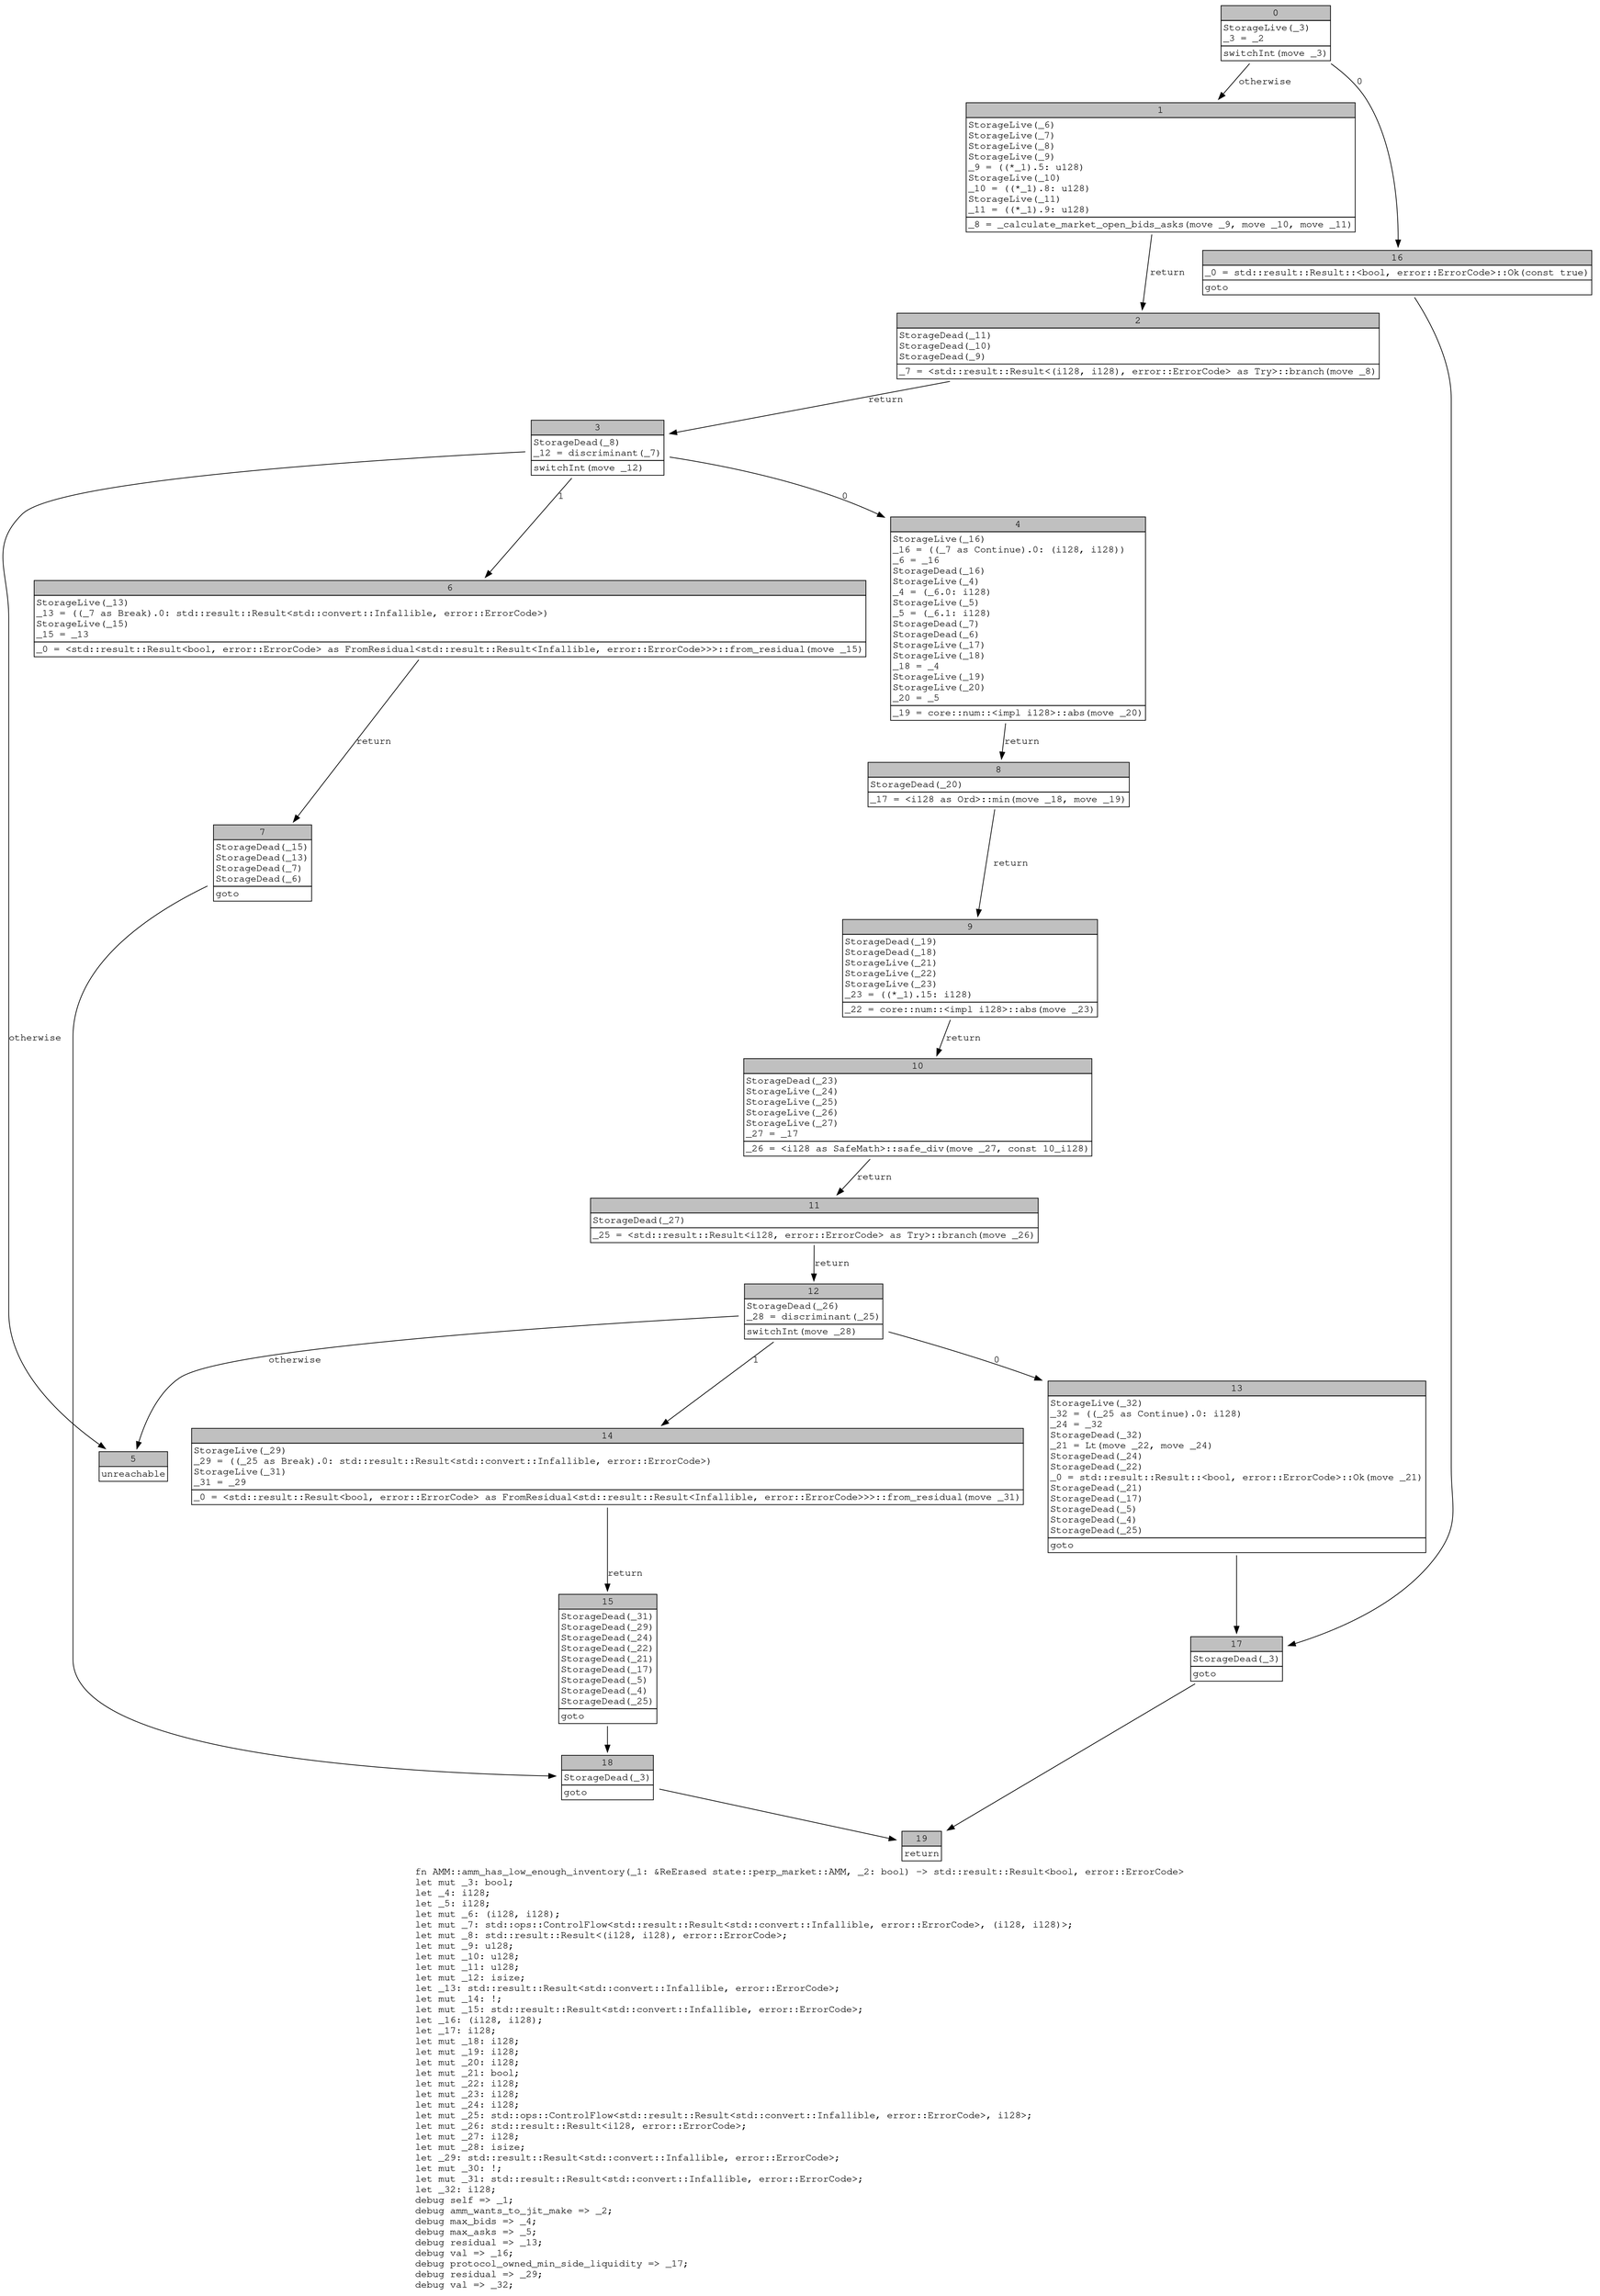 digraph Mir_0_3831 {
    graph [fontname="Courier, monospace"];
    node [fontname="Courier, monospace"];
    edge [fontname="Courier, monospace"];
    label=<fn AMM::amm_has_low_enough_inventory(_1: &amp;ReErased state::perp_market::AMM, _2: bool) -&gt; std::result::Result&lt;bool, error::ErrorCode&gt;<br align="left"/>let mut _3: bool;<br align="left"/>let _4: i128;<br align="left"/>let _5: i128;<br align="left"/>let mut _6: (i128, i128);<br align="left"/>let mut _7: std::ops::ControlFlow&lt;std::result::Result&lt;std::convert::Infallible, error::ErrorCode&gt;, (i128, i128)&gt;;<br align="left"/>let mut _8: std::result::Result&lt;(i128, i128), error::ErrorCode&gt;;<br align="left"/>let mut _9: u128;<br align="left"/>let mut _10: u128;<br align="left"/>let mut _11: u128;<br align="left"/>let mut _12: isize;<br align="left"/>let _13: std::result::Result&lt;std::convert::Infallible, error::ErrorCode&gt;;<br align="left"/>let mut _14: !;<br align="left"/>let mut _15: std::result::Result&lt;std::convert::Infallible, error::ErrorCode&gt;;<br align="left"/>let _16: (i128, i128);<br align="left"/>let _17: i128;<br align="left"/>let mut _18: i128;<br align="left"/>let mut _19: i128;<br align="left"/>let mut _20: i128;<br align="left"/>let mut _21: bool;<br align="left"/>let mut _22: i128;<br align="left"/>let mut _23: i128;<br align="left"/>let mut _24: i128;<br align="left"/>let mut _25: std::ops::ControlFlow&lt;std::result::Result&lt;std::convert::Infallible, error::ErrorCode&gt;, i128&gt;;<br align="left"/>let mut _26: std::result::Result&lt;i128, error::ErrorCode&gt;;<br align="left"/>let mut _27: i128;<br align="left"/>let mut _28: isize;<br align="left"/>let _29: std::result::Result&lt;std::convert::Infallible, error::ErrorCode&gt;;<br align="left"/>let mut _30: !;<br align="left"/>let mut _31: std::result::Result&lt;std::convert::Infallible, error::ErrorCode&gt;;<br align="left"/>let _32: i128;<br align="left"/>debug self =&gt; _1;<br align="left"/>debug amm_wants_to_jit_make =&gt; _2;<br align="left"/>debug max_bids =&gt; _4;<br align="left"/>debug max_asks =&gt; _5;<br align="left"/>debug residual =&gt; _13;<br align="left"/>debug val =&gt; _16;<br align="left"/>debug protocol_owned_min_side_liquidity =&gt; _17;<br align="left"/>debug residual =&gt; _29;<br align="left"/>debug val =&gt; _32;<br align="left"/>>;
    bb0__0_3831 [shape="none", label=<<table border="0" cellborder="1" cellspacing="0"><tr><td bgcolor="gray" align="center" colspan="1">0</td></tr><tr><td align="left" balign="left">StorageLive(_3)<br/>_3 = _2<br/></td></tr><tr><td align="left">switchInt(move _3)</td></tr></table>>];
    bb1__0_3831 [shape="none", label=<<table border="0" cellborder="1" cellspacing="0"><tr><td bgcolor="gray" align="center" colspan="1">1</td></tr><tr><td align="left" balign="left">StorageLive(_6)<br/>StorageLive(_7)<br/>StorageLive(_8)<br/>StorageLive(_9)<br/>_9 = ((*_1).5: u128)<br/>StorageLive(_10)<br/>_10 = ((*_1).8: u128)<br/>StorageLive(_11)<br/>_11 = ((*_1).9: u128)<br/></td></tr><tr><td align="left">_8 = _calculate_market_open_bids_asks(move _9, move _10, move _11)</td></tr></table>>];
    bb2__0_3831 [shape="none", label=<<table border="0" cellborder="1" cellspacing="0"><tr><td bgcolor="gray" align="center" colspan="1">2</td></tr><tr><td align="left" balign="left">StorageDead(_11)<br/>StorageDead(_10)<br/>StorageDead(_9)<br/></td></tr><tr><td align="left">_7 = &lt;std::result::Result&lt;(i128, i128), error::ErrorCode&gt; as Try&gt;::branch(move _8)</td></tr></table>>];
    bb3__0_3831 [shape="none", label=<<table border="0" cellborder="1" cellspacing="0"><tr><td bgcolor="gray" align="center" colspan="1">3</td></tr><tr><td align="left" balign="left">StorageDead(_8)<br/>_12 = discriminant(_7)<br/></td></tr><tr><td align="left">switchInt(move _12)</td></tr></table>>];
    bb4__0_3831 [shape="none", label=<<table border="0" cellborder="1" cellspacing="0"><tr><td bgcolor="gray" align="center" colspan="1">4</td></tr><tr><td align="left" balign="left">StorageLive(_16)<br/>_16 = ((_7 as Continue).0: (i128, i128))<br/>_6 = _16<br/>StorageDead(_16)<br/>StorageLive(_4)<br/>_4 = (_6.0: i128)<br/>StorageLive(_5)<br/>_5 = (_6.1: i128)<br/>StorageDead(_7)<br/>StorageDead(_6)<br/>StorageLive(_17)<br/>StorageLive(_18)<br/>_18 = _4<br/>StorageLive(_19)<br/>StorageLive(_20)<br/>_20 = _5<br/></td></tr><tr><td align="left">_19 = core::num::&lt;impl i128&gt;::abs(move _20)</td></tr></table>>];
    bb5__0_3831 [shape="none", label=<<table border="0" cellborder="1" cellspacing="0"><tr><td bgcolor="gray" align="center" colspan="1">5</td></tr><tr><td align="left">unreachable</td></tr></table>>];
    bb6__0_3831 [shape="none", label=<<table border="0" cellborder="1" cellspacing="0"><tr><td bgcolor="gray" align="center" colspan="1">6</td></tr><tr><td align="left" balign="left">StorageLive(_13)<br/>_13 = ((_7 as Break).0: std::result::Result&lt;std::convert::Infallible, error::ErrorCode&gt;)<br/>StorageLive(_15)<br/>_15 = _13<br/></td></tr><tr><td align="left">_0 = &lt;std::result::Result&lt;bool, error::ErrorCode&gt; as FromResidual&lt;std::result::Result&lt;Infallible, error::ErrorCode&gt;&gt;&gt;::from_residual(move _15)</td></tr></table>>];
    bb7__0_3831 [shape="none", label=<<table border="0" cellborder="1" cellspacing="0"><tr><td bgcolor="gray" align="center" colspan="1">7</td></tr><tr><td align="left" balign="left">StorageDead(_15)<br/>StorageDead(_13)<br/>StorageDead(_7)<br/>StorageDead(_6)<br/></td></tr><tr><td align="left">goto</td></tr></table>>];
    bb8__0_3831 [shape="none", label=<<table border="0" cellborder="1" cellspacing="0"><tr><td bgcolor="gray" align="center" colspan="1">8</td></tr><tr><td align="left" balign="left">StorageDead(_20)<br/></td></tr><tr><td align="left">_17 = &lt;i128 as Ord&gt;::min(move _18, move _19)</td></tr></table>>];
    bb9__0_3831 [shape="none", label=<<table border="0" cellborder="1" cellspacing="0"><tr><td bgcolor="gray" align="center" colspan="1">9</td></tr><tr><td align="left" balign="left">StorageDead(_19)<br/>StorageDead(_18)<br/>StorageLive(_21)<br/>StorageLive(_22)<br/>StorageLive(_23)<br/>_23 = ((*_1).15: i128)<br/></td></tr><tr><td align="left">_22 = core::num::&lt;impl i128&gt;::abs(move _23)</td></tr></table>>];
    bb10__0_3831 [shape="none", label=<<table border="0" cellborder="1" cellspacing="0"><tr><td bgcolor="gray" align="center" colspan="1">10</td></tr><tr><td align="left" balign="left">StorageDead(_23)<br/>StorageLive(_24)<br/>StorageLive(_25)<br/>StorageLive(_26)<br/>StorageLive(_27)<br/>_27 = _17<br/></td></tr><tr><td align="left">_26 = &lt;i128 as SafeMath&gt;::safe_div(move _27, const 10_i128)</td></tr></table>>];
    bb11__0_3831 [shape="none", label=<<table border="0" cellborder="1" cellspacing="0"><tr><td bgcolor="gray" align="center" colspan="1">11</td></tr><tr><td align="left" balign="left">StorageDead(_27)<br/></td></tr><tr><td align="left">_25 = &lt;std::result::Result&lt;i128, error::ErrorCode&gt; as Try&gt;::branch(move _26)</td></tr></table>>];
    bb12__0_3831 [shape="none", label=<<table border="0" cellborder="1" cellspacing="0"><tr><td bgcolor="gray" align="center" colspan="1">12</td></tr><tr><td align="left" balign="left">StorageDead(_26)<br/>_28 = discriminant(_25)<br/></td></tr><tr><td align="left">switchInt(move _28)</td></tr></table>>];
    bb13__0_3831 [shape="none", label=<<table border="0" cellborder="1" cellspacing="0"><tr><td bgcolor="gray" align="center" colspan="1">13</td></tr><tr><td align="left" balign="left">StorageLive(_32)<br/>_32 = ((_25 as Continue).0: i128)<br/>_24 = _32<br/>StorageDead(_32)<br/>_21 = Lt(move _22, move _24)<br/>StorageDead(_24)<br/>StorageDead(_22)<br/>_0 = std::result::Result::&lt;bool, error::ErrorCode&gt;::Ok(move _21)<br/>StorageDead(_21)<br/>StorageDead(_17)<br/>StorageDead(_5)<br/>StorageDead(_4)<br/>StorageDead(_25)<br/></td></tr><tr><td align="left">goto</td></tr></table>>];
    bb14__0_3831 [shape="none", label=<<table border="0" cellborder="1" cellspacing="0"><tr><td bgcolor="gray" align="center" colspan="1">14</td></tr><tr><td align="left" balign="left">StorageLive(_29)<br/>_29 = ((_25 as Break).0: std::result::Result&lt;std::convert::Infallible, error::ErrorCode&gt;)<br/>StorageLive(_31)<br/>_31 = _29<br/></td></tr><tr><td align="left">_0 = &lt;std::result::Result&lt;bool, error::ErrorCode&gt; as FromResidual&lt;std::result::Result&lt;Infallible, error::ErrorCode&gt;&gt;&gt;::from_residual(move _31)</td></tr></table>>];
    bb15__0_3831 [shape="none", label=<<table border="0" cellborder="1" cellspacing="0"><tr><td bgcolor="gray" align="center" colspan="1">15</td></tr><tr><td align="left" balign="left">StorageDead(_31)<br/>StorageDead(_29)<br/>StorageDead(_24)<br/>StorageDead(_22)<br/>StorageDead(_21)<br/>StorageDead(_17)<br/>StorageDead(_5)<br/>StorageDead(_4)<br/>StorageDead(_25)<br/></td></tr><tr><td align="left">goto</td></tr></table>>];
    bb16__0_3831 [shape="none", label=<<table border="0" cellborder="1" cellspacing="0"><tr><td bgcolor="gray" align="center" colspan="1">16</td></tr><tr><td align="left" balign="left">_0 = std::result::Result::&lt;bool, error::ErrorCode&gt;::Ok(const true)<br/></td></tr><tr><td align="left">goto</td></tr></table>>];
    bb17__0_3831 [shape="none", label=<<table border="0" cellborder="1" cellspacing="0"><tr><td bgcolor="gray" align="center" colspan="1">17</td></tr><tr><td align="left" balign="left">StorageDead(_3)<br/></td></tr><tr><td align="left">goto</td></tr></table>>];
    bb18__0_3831 [shape="none", label=<<table border="0" cellborder="1" cellspacing="0"><tr><td bgcolor="gray" align="center" colspan="1">18</td></tr><tr><td align="left" balign="left">StorageDead(_3)<br/></td></tr><tr><td align="left">goto</td></tr></table>>];
    bb19__0_3831 [shape="none", label=<<table border="0" cellborder="1" cellspacing="0"><tr><td bgcolor="gray" align="center" colspan="1">19</td></tr><tr><td align="left">return</td></tr></table>>];
    bb0__0_3831 -> bb16__0_3831 [label="0"];
    bb0__0_3831 -> bb1__0_3831 [label="otherwise"];
    bb1__0_3831 -> bb2__0_3831 [label="return"];
    bb2__0_3831 -> bb3__0_3831 [label="return"];
    bb3__0_3831 -> bb4__0_3831 [label="0"];
    bb3__0_3831 -> bb6__0_3831 [label="1"];
    bb3__0_3831 -> bb5__0_3831 [label="otherwise"];
    bb4__0_3831 -> bb8__0_3831 [label="return"];
    bb6__0_3831 -> bb7__0_3831 [label="return"];
    bb7__0_3831 -> bb18__0_3831 [label=""];
    bb8__0_3831 -> bb9__0_3831 [label="return"];
    bb9__0_3831 -> bb10__0_3831 [label="return"];
    bb10__0_3831 -> bb11__0_3831 [label="return"];
    bb11__0_3831 -> bb12__0_3831 [label="return"];
    bb12__0_3831 -> bb13__0_3831 [label="0"];
    bb12__0_3831 -> bb14__0_3831 [label="1"];
    bb12__0_3831 -> bb5__0_3831 [label="otherwise"];
    bb13__0_3831 -> bb17__0_3831 [label=""];
    bb14__0_3831 -> bb15__0_3831 [label="return"];
    bb15__0_3831 -> bb18__0_3831 [label=""];
    bb16__0_3831 -> bb17__0_3831 [label=""];
    bb17__0_3831 -> bb19__0_3831 [label=""];
    bb18__0_3831 -> bb19__0_3831 [label=""];
}
